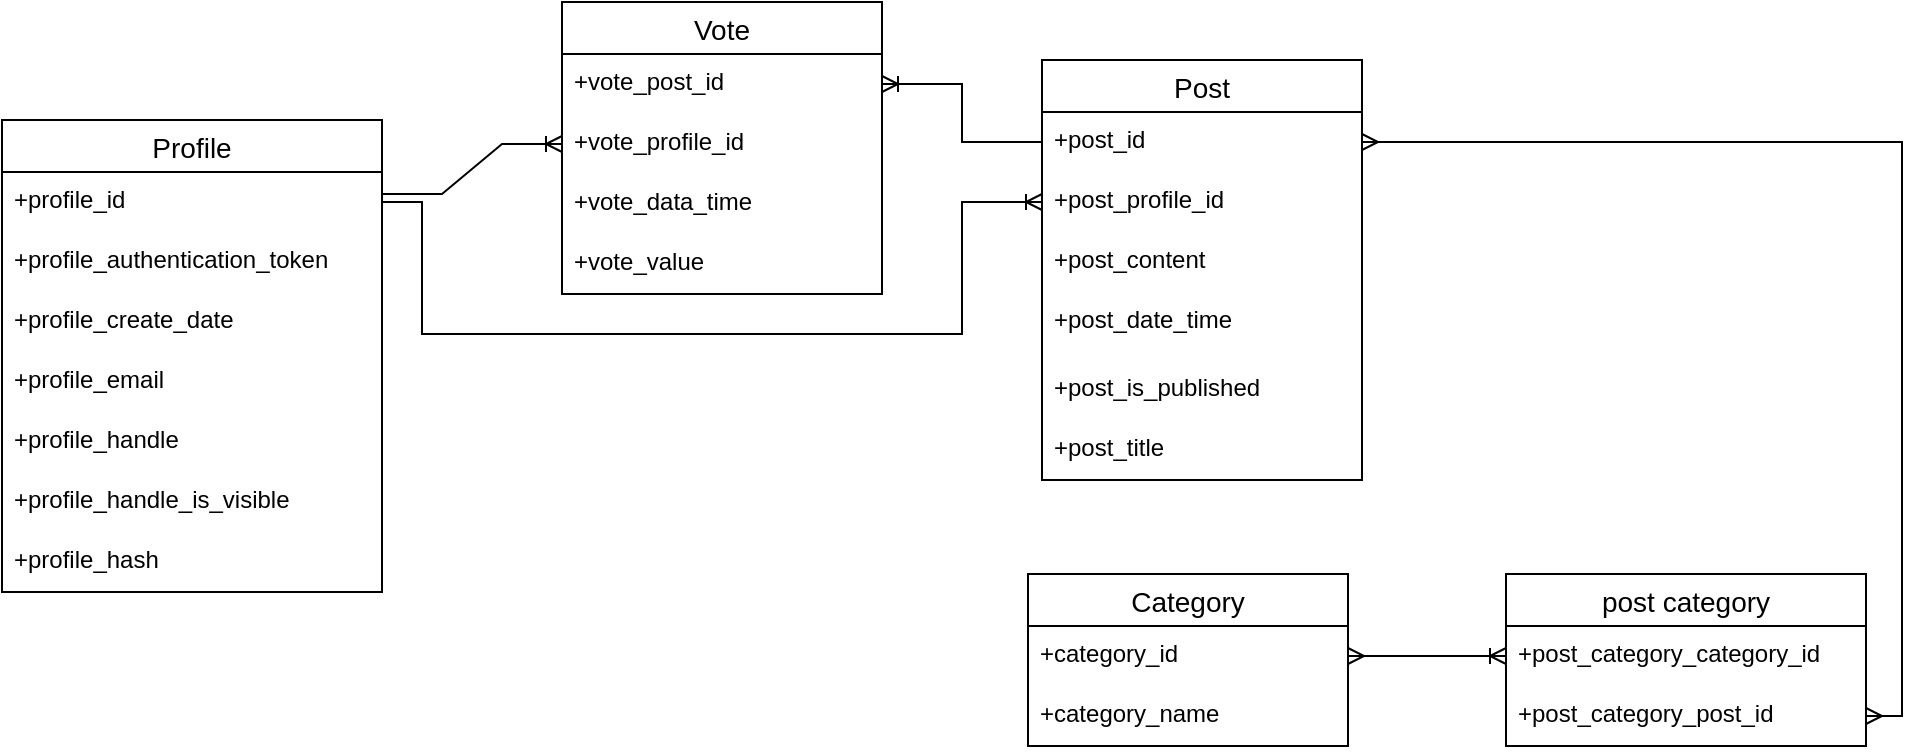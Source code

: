 <mxfile version="21.2.9" type="github">
  <diagram id="R2lEEEUBdFMjLlhIrx00" name="Page-1">
    <mxGraphModel dx="2046" dy="667" grid="1" gridSize="10" guides="1" tooltips="1" connect="1" arrows="1" fold="1" page="1" pageScale="1" pageWidth="850" pageHeight="1100" math="0" shadow="0" extFonts="Permanent Marker^https://fonts.googleapis.com/css?family=Permanent+Marker">
      <root>
        <mxCell id="0" />
        <mxCell id="1" parent="0" />
        <mxCell id="IRzfqxzBK1LAXl_K1oIw-2" value="Post" style="swimlane;fontStyle=0;childLayout=stackLayout;horizontal=1;startSize=26;horizontalStack=0;resizeParent=1;resizeParentMax=0;resizeLast=0;collapsible=1;marginBottom=0;align=center;fontSize=14;" parent="1" vertex="1">
          <mxGeometry x="450" y="483" width="160" height="210" as="geometry" />
        </mxCell>
        <mxCell id="IRzfqxzBK1LAXl_K1oIw-3" value="+post_id&lt;span style=&quot;white-space: pre;&quot;&gt; &lt;/span&gt;" style="text;strokeColor=none;fillColor=none;spacingLeft=4;spacingRight=4;overflow=hidden;rotatable=0;points=[[0,0.5],[1,0.5]];portConstraint=eastwest;fontSize=12;whiteSpace=wrap;html=1;" parent="IRzfqxzBK1LAXl_K1oIw-2" vertex="1">
          <mxGeometry y="26" width="160" height="30" as="geometry" />
        </mxCell>
        <mxCell id="IRzfqxzBK1LAXl_K1oIw-5" value="+post_profile_id" style="text;strokeColor=none;fillColor=none;spacingLeft=4;spacingRight=4;overflow=hidden;rotatable=0;points=[[0,0.5],[1,0.5]];portConstraint=eastwest;fontSize=12;whiteSpace=wrap;html=1;" parent="IRzfqxzBK1LAXl_K1oIw-2" vertex="1">
          <mxGeometry y="56" width="160" height="30" as="geometry" />
        </mxCell>
        <mxCell id="IRzfqxzBK1LAXl_K1oIw-4" value="+post_content" style="text;strokeColor=none;fillColor=none;spacingLeft=4;spacingRight=4;overflow=hidden;rotatable=0;points=[[0,0.5],[1,0.5]];portConstraint=eastwest;fontSize=12;whiteSpace=wrap;html=1;" parent="IRzfqxzBK1LAXl_K1oIw-2" vertex="1">
          <mxGeometry y="86" width="160" height="30" as="geometry" />
        </mxCell>
        <mxCell id="IRzfqxzBK1LAXl_K1oIw-6" value="+post_date_time" style="text;strokeColor=none;fillColor=none;spacingLeft=4;spacingRight=4;overflow=hidden;rotatable=0;points=[[0,0.5],[1,0.5]];portConstraint=eastwest;fontSize=12;whiteSpace=wrap;html=1;" parent="IRzfqxzBK1LAXl_K1oIw-2" vertex="1">
          <mxGeometry y="116" width="160" height="34" as="geometry" />
        </mxCell>
        <mxCell id="wVFQtWxKIyNhnZmGOuAt-3" value="+post_is_published" style="text;strokeColor=none;fillColor=none;spacingLeft=4;spacingRight=4;overflow=hidden;rotatable=0;points=[[0,0.5],[1,0.5]];portConstraint=eastwest;fontSize=12;whiteSpace=wrap;html=1;" parent="IRzfqxzBK1LAXl_K1oIw-2" vertex="1">
          <mxGeometry y="150" width="160" height="30" as="geometry" />
        </mxCell>
        <mxCell id="hds8EzV6hWsLJIaqjMpy-2" value="+post_title" style="text;strokeColor=none;fillColor=none;spacingLeft=4;spacingRight=4;overflow=hidden;rotatable=0;points=[[0,0.5],[1,0.5]];portConstraint=eastwest;fontSize=12;whiteSpace=wrap;html=1;" vertex="1" parent="IRzfqxzBK1LAXl_K1oIw-2">
          <mxGeometry y="180" width="160" height="30" as="geometry" />
        </mxCell>
        <mxCell id="IRzfqxzBK1LAXl_K1oIw-10" value="Profile" style="swimlane;fontStyle=0;childLayout=stackLayout;horizontal=1;startSize=26;horizontalStack=0;resizeParent=1;resizeParentMax=0;resizeLast=0;collapsible=1;marginBottom=0;align=center;fontSize=14;" parent="1" vertex="1">
          <mxGeometry x="-70" y="513" width="190" height="236" as="geometry" />
        </mxCell>
        <mxCell id="IRzfqxzBK1LAXl_K1oIw-11" value="+profile_id" style="text;strokeColor=none;fillColor=none;spacingLeft=4;spacingRight=4;overflow=hidden;rotatable=0;points=[[0,0.5],[1,0.5]];portConstraint=eastwest;fontSize=12;whiteSpace=wrap;html=1;" parent="IRzfqxzBK1LAXl_K1oIw-10" vertex="1">
          <mxGeometry y="26" width="190" height="30" as="geometry" />
        </mxCell>
        <mxCell id="IRzfqxzBK1LAXl_K1oIw-21" value="+profile_authentication_token" style="text;strokeColor=none;fillColor=none;spacingLeft=4;spacingRight=4;overflow=hidden;rotatable=0;points=[[0,0.5],[1,0.5]];portConstraint=eastwest;fontSize=12;whiteSpace=wrap;html=1;" parent="IRzfqxzBK1LAXl_K1oIw-10" vertex="1">
          <mxGeometry y="56" width="190" height="30" as="geometry" />
        </mxCell>
        <mxCell id="wVFQtWxKIyNhnZmGOuAt-2" value="+profile_create_date" style="text;strokeColor=none;fillColor=none;spacingLeft=4;spacingRight=4;overflow=hidden;rotatable=0;points=[[0,0.5],[1,0.5]];portConstraint=eastwest;fontSize=12;whiteSpace=wrap;html=1;" parent="IRzfqxzBK1LAXl_K1oIw-10" vertex="1">
          <mxGeometry y="86" width="190" height="30" as="geometry" />
        </mxCell>
        <mxCell id="IRzfqxzBK1LAXl_K1oIw-12" value="+profile_email" style="text;strokeColor=none;fillColor=none;spacingLeft=4;spacingRight=4;overflow=hidden;rotatable=0;points=[[0,0.5],[1,0.5]];portConstraint=eastwest;fontSize=12;whiteSpace=wrap;html=1;" parent="IRzfqxzBK1LAXl_K1oIw-10" vertex="1">
          <mxGeometry y="116" width="190" height="30" as="geometry" />
        </mxCell>
        <mxCell id="IRzfqxzBK1LAXl_K1oIw-13" value="+profile_handle" style="text;strokeColor=none;fillColor=none;spacingLeft=4;spacingRight=4;overflow=hidden;rotatable=0;points=[[0,0.5],[1,0.5]];portConstraint=eastwest;fontSize=12;whiteSpace=wrap;html=1;" parent="IRzfqxzBK1LAXl_K1oIw-10" vertex="1">
          <mxGeometry y="146" width="190" height="30" as="geometry" />
        </mxCell>
        <mxCell id="wVFQtWxKIyNhnZmGOuAt-1" value="+profile_handle_is_visible" style="text;strokeColor=none;fillColor=none;spacingLeft=4;spacingRight=4;overflow=hidden;rotatable=0;points=[[0,0.5],[1,0.5]];portConstraint=eastwest;fontSize=12;whiteSpace=wrap;html=1;" parent="IRzfqxzBK1LAXl_K1oIw-10" vertex="1">
          <mxGeometry y="176" width="190" height="30" as="geometry" />
        </mxCell>
        <mxCell id="IRzfqxzBK1LAXl_K1oIw-14" value="+profile_hash" style="text;strokeColor=none;fillColor=none;spacingLeft=4;spacingRight=4;overflow=hidden;rotatable=0;points=[[0,0.5],[1,0.5]];portConstraint=eastwest;fontSize=12;whiteSpace=wrap;html=1;" parent="IRzfqxzBK1LAXl_K1oIw-10" vertex="1">
          <mxGeometry y="206" width="190" height="30" as="geometry" />
        </mxCell>
        <mxCell id="IRzfqxzBK1LAXl_K1oIw-16" value="Vote" style="swimlane;fontStyle=0;childLayout=stackLayout;horizontal=1;startSize=26;horizontalStack=0;resizeParent=1;resizeParentMax=0;resizeLast=0;collapsible=1;marginBottom=0;align=center;fontSize=14;" parent="1" vertex="1">
          <mxGeometry x="210" y="454" width="160" height="146" as="geometry" />
        </mxCell>
        <mxCell id="IRzfqxzBK1LAXl_K1oIw-18" value="+vote_post_id" style="text;strokeColor=none;fillColor=none;spacingLeft=4;spacingRight=4;overflow=hidden;rotatable=0;points=[[0,0.5],[1,0.5]];portConstraint=eastwest;fontSize=12;whiteSpace=wrap;html=1;" parent="IRzfqxzBK1LAXl_K1oIw-16" vertex="1">
          <mxGeometry y="26" width="160" height="30" as="geometry" />
        </mxCell>
        <mxCell id="IRzfqxzBK1LAXl_K1oIw-19" value="+vote_profile_id" style="text;strokeColor=none;fillColor=none;spacingLeft=4;spacingRight=4;overflow=hidden;rotatable=0;points=[[0,0.5],[1,0.5]];portConstraint=eastwest;fontSize=12;whiteSpace=wrap;html=1;" parent="IRzfqxzBK1LAXl_K1oIw-16" vertex="1">
          <mxGeometry y="56" width="160" height="30" as="geometry" />
        </mxCell>
        <mxCell id="IRzfqxzBK1LAXl_K1oIw-17" value="+vote_data_time" style="text;strokeColor=none;fillColor=none;spacingLeft=4;spacingRight=4;overflow=hidden;rotatable=0;points=[[0,0.5],[1,0.5]];portConstraint=eastwest;fontSize=12;whiteSpace=wrap;html=1;" parent="IRzfqxzBK1LAXl_K1oIw-16" vertex="1">
          <mxGeometry y="86" width="160" height="30" as="geometry" />
        </mxCell>
        <mxCell id="IRzfqxzBK1LAXl_K1oIw-20" value="+vote_value" style="text;strokeColor=none;fillColor=none;spacingLeft=4;spacingRight=4;overflow=hidden;rotatable=0;points=[[0,0.5],[1,0.5]];portConstraint=eastwest;fontSize=12;whiteSpace=wrap;html=1;" parent="IRzfqxzBK1LAXl_K1oIw-16" vertex="1">
          <mxGeometry y="116" width="160" height="30" as="geometry" />
        </mxCell>
        <mxCell id="IRzfqxzBK1LAXl_K1oIw-22" value="post category" style="swimlane;fontStyle=0;childLayout=stackLayout;horizontal=1;startSize=26;horizontalStack=0;resizeParent=1;resizeParentMax=0;resizeLast=0;collapsible=1;marginBottom=0;align=center;fontSize=14;" parent="1" vertex="1">
          <mxGeometry x="682" y="740" width="180" height="86" as="geometry" />
        </mxCell>
        <mxCell id="IRzfqxzBK1LAXl_K1oIw-23" value="+post_category_category_id" style="text;strokeColor=none;fillColor=none;spacingLeft=4;spacingRight=4;overflow=hidden;rotatable=0;points=[[0,0.5],[1,0.5]];portConstraint=eastwest;fontSize=12;whiteSpace=wrap;html=1;" parent="IRzfqxzBK1LAXl_K1oIw-22" vertex="1">
          <mxGeometry y="26" width="180" height="30" as="geometry" />
        </mxCell>
        <mxCell id="IRzfqxzBK1LAXl_K1oIw-24" value="+post_category_post_id" style="text;strokeColor=none;fillColor=none;spacingLeft=4;spacingRight=4;overflow=hidden;rotatable=0;points=[[0,0.5],[1,0.5]];portConstraint=eastwest;fontSize=12;whiteSpace=wrap;html=1;" parent="IRzfqxzBK1LAXl_K1oIw-22" vertex="1">
          <mxGeometry y="56" width="180" height="30" as="geometry" />
        </mxCell>
        <mxCell id="IRzfqxzBK1LAXl_K1oIw-26" value="Category" style="swimlane;fontStyle=0;childLayout=stackLayout;horizontal=1;startSize=26;horizontalStack=0;resizeParent=1;resizeParentMax=0;resizeLast=0;collapsible=1;marginBottom=0;align=center;fontSize=14;" parent="1" vertex="1">
          <mxGeometry x="443" y="740" width="160" height="86" as="geometry" />
        </mxCell>
        <mxCell id="IRzfqxzBK1LAXl_K1oIw-27" value="+category_id" style="text;strokeColor=none;fillColor=none;spacingLeft=4;spacingRight=4;overflow=hidden;rotatable=0;points=[[0,0.5],[1,0.5]];portConstraint=eastwest;fontSize=12;whiteSpace=wrap;html=1;" parent="IRzfqxzBK1LAXl_K1oIw-26" vertex="1">
          <mxGeometry y="26" width="160" height="30" as="geometry" />
        </mxCell>
        <mxCell id="IRzfqxzBK1LAXl_K1oIw-28" value="+category_name" style="text;strokeColor=none;fillColor=none;spacingLeft=4;spacingRight=4;overflow=hidden;rotatable=0;points=[[0,0.5],[1,0.5]];portConstraint=eastwest;fontSize=12;whiteSpace=wrap;html=1;" parent="IRzfqxzBK1LAXl_K1oIw-26" vertex="1">
          <mxGeometry y="56" width="160" height="30" as="geometry" />
        </mxCell>
        <mxCell id="IRzfqxzBK1LAXl_K1oIw-30" value="" style="edgeStyle=elbowEdgeStyle;fontSize=12;html=1;endArrow=ERoneToMany;rounded=0;entryX=1;entryY=0.5;entryDx=0;entryDy=0;" parent="1" target="IRzfqxzBK1LAXl_K1oIw-18" edge="1">
          <mxGeometry width="100" height="100" relative="1" as="geometry">
            <mxPoint x="450" y="524" as="sourcePoint" />
            <mxPoint x="240" y="550" as="targetPoint" />
            <Array as="points">
              <mxPoint x="410" y="530" />
            </Array>
          </mxGeometry>
        </mxCell>
        <mxCell id="IRzfqxzBK1LAXl_K1oIw-32" value="" style="edgeStyle=orthogonalEdgeStyle;fontSize=12;html=1;endArrow=ERoneToMany;rounded=0;exitX=1;exitY=0.5;exitDx=0;exitDy=0;entryX=0;entryY=0.5;entryDx=0;entryDy=0;elbow=vertical;" parent="1" source="IRzfqxzBK1LAXl_K1oIw-11" target="IRzfqxzBK1LAXl_K1oIw-5" edge="1">
          <mxGeometry width="100" height="100" relative="1" as="geometry">
            <mxPoint x="350" y="720" as="sourcePoint" />
            <mxPoint x="450" y="620" as="targetPoint" />
            <Array as="points">
              <mxPoint x="140" y="554" />
              <mxPoint x="140" y="620" />
              <mxPoint x="410" y="620" />
              <mxPoint x="410" y="554" />
            </Array>
          </mxGeometry>
        </mxCell>
        <mxCell id="IRzfqxzBK1LAXl_K1oIw-36" value="" style="edgeStyle=entityRelationEdgeStyle;fontSize=12;html=1;endArrow=ERoneToMany;rounded=0;entryX=0;entryY=0.5;entryDx=0;entryDy=0;startArrow=ERmany;startFill=0;exitX=1;exitY=0.5;exitDx=0;exitDy=0;" parent="1" source="IRzfqxzBK1LAXl_K1oIw-27" target="IRzfqxzBK1LAXl_K1oIw-23" edge="1">
          <mxGeometry width="100" height="100" relative="1" as="geometry">
            <mxPoint x="670" y="781" as="sourcePoint" />
            <mxPoint x="440" y="686" as="targetPoint" />
          </mxGeometry>
        </mxCell>
        <mxCell id="IRzfqxzBK1LAXl_K1oIw-37" value="" style="edgeStyle=elbowEdgeStyle;fontSize=12;html=1;endArrow=ERmany;startArrow=ERmany;rounded=0;exitX=1;exitY=0.5;exitDx=0;exitDy=0;entryX=1;entryY=0.5;entryDx=0;entryDy=0;" parent="1" source="IRzfqxzBK1LAXl_K1oIw-3" target="IRzfqxzBK1LAXl_K1oIw-24" edge="1">
          <mxGeometry width="100" height="100" relative="1" as="geometry">
            <mxPoint x="690" y="440" as="sourcePoint" />
            <mxPoint x="790" y="510" as="targetPoint" />
            <Array as="points">
              <mxPoint x="880" y="580" />
            </Array>
          </mxGeometry>
        </mxCell>
        <mxCell id="t9bFetFXIPMCnTGvxl2--1" value="" style="edgeStyle=entityRelationEdgeStyle;fontSize=12;html=1;endArrow=ERoneToMany;rounded=0;entryX=0;entryY=0.5;entryDx=0;entryDy=0;" parent="1" target="IRzfqxzBK1LAXl_K1oIw-19" edge="1">
          <mxGeometry width="100" height="100" relative="1" as="geometry">
            <mxPoint x="120" y="550" as="sourcePoint" />
            <mxPoint x="220" y="440" as="targetPoint" />
          </mxGeometry>
        </mxCell>
      </root>
    </mxGraphModel>
  </diagram>
</mxfile>

